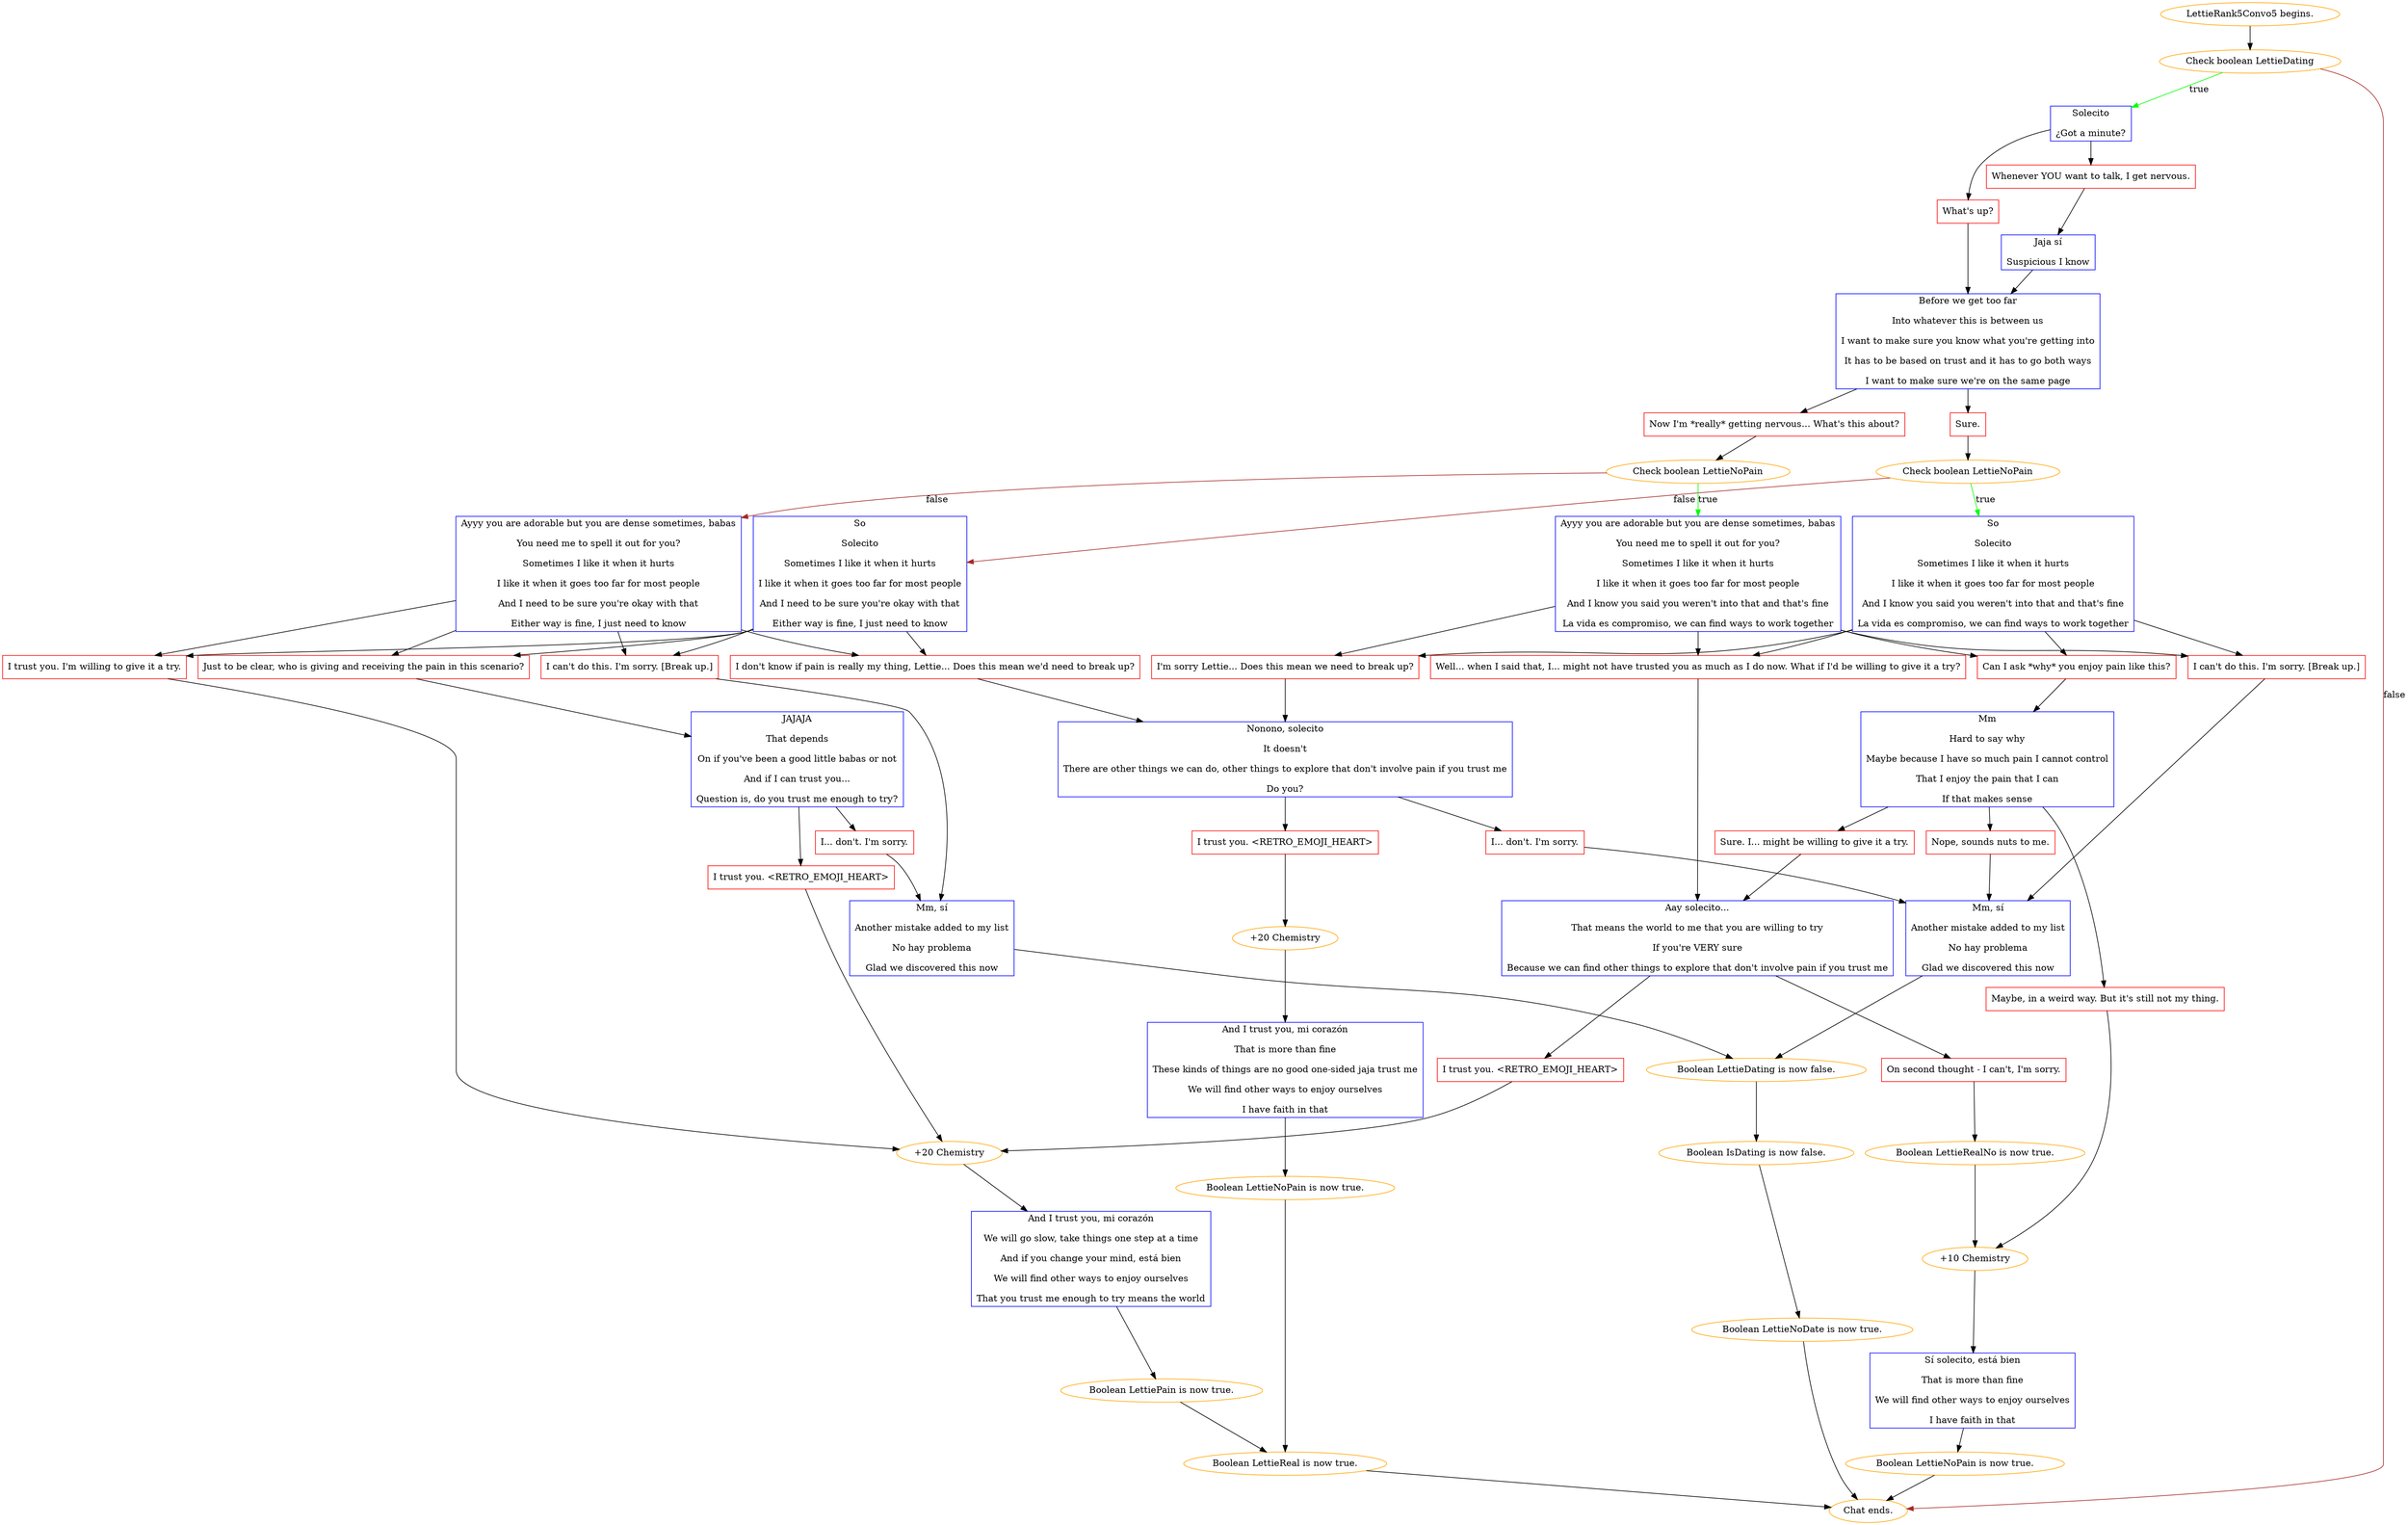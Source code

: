 digraph {
	"LettieRank5Convo5 begins." [color=orange];
		"LettieRank5Convo5 begins." -> 2190;
	2190 [label="Check boolean LettieDating",color=orange];
		2190 -> 2192 [label=true,color=green];
		2190 -> "Chat ends." [label=false,color=brown];
	2192 [label="Solecito
¿Got a minute?",shape=box,color=blue];
		2192 -> 2193;
		2192 -> 2194;
	"Chat ends." [color=orange];
	2193 [label="What's up?",shape=box,color=red];
		2193 -> 2196;
	2194 [label="Whenever YOU want to talk, I get nervous.",shape=box,color=red];
		2194 -> 2195;
	2196 [label="Before we get too far
Into whatever this is between us
I want to make sure you know what you're getting into
It has to be based on trust and it has to go both ways
I want to make sure we're on the same page",shape=box,color=blue];
		2196 -> 2197;
		2196 -> 2198;
	2195 [label="Jaja sí
Suspicious I know",shape=box,color=blue];
		2195 -> 2196;
	2197 [label="Sure.",shape=box,color=red];
		2197 -> 2201;
	2198 [label="Now I'm *really* getting nervous... What's this about?",shape=box,color=red];
		2198 -> 2199;
	2201 [label="Check boolean LettieNoPain",color=orange];
		2201 -> 2202 [label=true,color=green];
		2201 -> 2200 [label=false,color=brown];
	2199 [label="Check boolean LettieNoPain",color=orange];
		2199 -> 2203 [label=true,color=green];
		2199 -> 2204 [label=false,color=brown];
	2202 [label="So
Solecito
Sometimes I like it when it hurts
I like it when it goes too far for most people
And I know you said you weren't into that and that's fine
La vida es compromiso, we can find ways to work together",shape=box,color=blue];
		2202 -> 2209;
		2202 -> 2210;
		2202 -> 2212;
		2202 -> 2213;
	2200 [label="So
Solecito
Sometimes I like it when it hurts
I like it when it goes too far for most people
And I need to be sure you're okay with that
Either way is fine, I just need to know",shape=box,color=blue];
		2200 -> 2205;
		2200 -> 2206;
		2200 -> 2207;
		2200 -> 2208;
	2203 [label="Ayyy you are adorable but you are dense sometimes, babas
You need me to spell it out for you?
Sometimes I like it when it hurts
I like it when it goes too far for most people
And I know you said you weren't into that and that's fine
La vida es compromiso, we can find ways to work together",shape=box,color=blue];
		2203 -> 2209;
		2203 -> 2210;
		2203 -> 2212;
		2203 -> 2213;
	2204 [label="Ayyy you are adorable but you are dense sometimes, babas
You need me to spell it out for you?
Sometimes I like it when it hurts
I like it when it goes too far for most people
And I need to be sure you're okay with that
Either way is fine, I just need to know",shape=box,color=blue];
		2204 -> 2205;
		2204 -> 2206;
		2204 -> 2207;
		2204 -> 2208;
	2209 [label="I'm sorry Lettie... Does this mean we need to break up?",shape=box,color=red];
		2209 -> 2214;
	2210 [label="Well... when I said that, I... might not have trusted you as much as I do now. What if I'd be willing to give it a try?",shape=box,color=red];
		2210 -> 2238;
	2212 [label="Can I ask *why* you enjoy pain like this?",shape=box,color=red];
		2212 -> 2215;
	2213 [label="I can't do this. I'm sorry. [Break up.]",shape=box,color=red];
		2213 -> 2237;
	2205 [label="I can't do this. I'm sorry. [Break up.]",shape=box,color=red];
		2205 -> 2218;
	2206 [label="Just to be clear, who is giving and receiving the pain in this scenario?",shape=box,color=red];
		2206 -> 2211;
	2207 [label="I trust you. I'm willing to give it a try.",shape=box,color=red];
		2207 -> 2249;
	2208 [label="I don't know if pain is really my thing, Lettie... Does this mean we'd need to break up?",shape=box,color=red];
		2208 -> 2214;
	2214 [label="Nonono, solecito
It doesn't
There are other things we can do, other things to explore that don't involve pain if you trust me
Do you?",shape=box,color=blue];
		2214 -> 2224;
		2214 -> 2225;
	2238 [label="Aay solecito...
That means the world to me that you are willing to try
If you're VERY sure
Because we can find other things to explore that don't involve pain if you trust me",shape=box,color=blue];
		2238 -> 2239;
		2238 -> 2240;
	2215 [label="Mm
Hard to say why
Maybe because I have so much pain I cannot control
That I enjoy the pain that I can
If that makes sense",shape=box,color=blue];
		2215 -> 2226;
		2215 -> 2228;
		2215 -> 2227;
	2237 [label="Mm, sí
Another mistake added to my list
No hay problema
Glad we discovered this now",shape=box,color=blue];
		2237 -> "/EE/Types/Engine/ResetBooleanDialogueNode:LettieDating:/EE/Types/Engine/ResetBooleanDialogueNode:IsDating:/EE/Types/Engine/SetBooleanDialogueNode:LettieNoDate:Chat ends.";
	2218 [label="Mm, sí
Another mistake added to my list
No hay problema
Glad we discovered this now",shape=box,color=blue];
		2218 -> "/EE/Types/Engine/ResetBooleanDialogueNode:LettieDating:/EE/Types/Engine/ResetBooleanDialogueNode:IsDating:/EE/Types/Engine/SetBooleanDialogueNode:LettieNoDate:Chat ends.";
	2211 [label="JAJAJA
That depends
On if you've been a good little babas or not
And if I can trust you...
Question is, do you trust me enough to try?",shape=box,color=blue];
		2211 -> 2217;
		2211 -> 2216;
	2249 [label="+20 Chemistry",color=orange];
		2249 -> 2246;
	2224 [label="I trust you. <RETRO_EMOJI_HEART>",shape=box,color=red];
		2224 -> 2231;
	2225 [label="I... don't. I'm sorry.",shape=box,color=red];
		2225 -> 2237;
	2239 [label="I trust you. <RETRO_EMOJI_HEART>",shape=box,color=red];
		2239 -> 2249;
	2240 [label="On second thought - I can't, I'm sorry.",shape=box,color=red];
		2240 -> "/EE/Types/Engine/SetBooleanDialogueNode:LettieRealNo:2244";
	2226 [label="Sure. I... might be willing to give it a try.",shape=box,color=red];
		2226 -> 2238;
	2228 [label="Maybe, in a weird way. But it's still not my thing.",shape=box,color=red];
		2228 -> 2244;
	2227 [label="Nope, sounds nuts to me.",shape=box,color=red];
		2227 -> 2237;
	"/EE/Types/Engine/ResetBooleanDialogueNode:LettieDating:/EE/Types/Engine/ResetBooleanDialogueNode:IsDating:/EE/Types/Engine/SetBooleanDialogueNode:LettieNoDate:Chat ends." [label="Boolean LettieDating is now false.",color=orange];
		"/EE/Types/Engine/ResetBooleanDialogueNode:LettieDating:/EE/Types/Engine/ResetBooleanDialogueNode:IsDating:/EE/Types/Engine/SetBooleanDialogueNode:LettieNoDate:Chat ends." -> "/EE/Types/Engine/ResetBooleanDialogueNode:IsDating:/EE/Types/Engine/SetBooleanDialogueNode:LettieNoDate:Chat ends.";
	2217 [label="I trust you. <RETRO_EMOJI_HEART>",shape=box,color=red];
		2217 -> 2249;
	2216 [label="I... don't. I'm sorry.",shape=box,color=red];
		2216 -> 2218;
	2246 [label="And I trust you, mi corazón
We will go slow, take things one step at a time
And if you change your mind, está bien
We will find other ways to enjoy ourselves
That you trust me enough to try means the world",shape=box,color=blue];
		2246 -> "/EE/Types/Engine/SetBooleanDialogueNode:LettiePain:/EE/Types/Engine/SetBooleanDialogueNode:LettieReal:Chat ends.";
	2231 [label="+20 Chemistry",color=orange];
		2231 -> 2223;
	"/EE/Types/Engine/SetBooleanDialogueNode:LettieRealNo:2244" [label="Boolean LettieRealNo is now true.",color=orange];
		"/EE/Types/Engine/SetBooleanDialogueNode:LettieRealNo:2244" -> 2244;
	2244 [label="+10 Chemistry",color=orange];
		2244 -> 2242;
	"/EE/Types/Engine/ResetBooleanDialogueNode:IsDating:/EE/Types/Engine/SetBooleanDialogueNode:LettieNoDate:Chat ends." [label="Boolean IsDating is now false.",color=orange];
		"/EE/Types/Engine/ResetBooleanDialogueNode:IsDating:/EE/Types/Engine/SetBooleanDialogueNode:LettieNoDate:Chat ends." -> "/EE/Types/Engine/SetBooleanDialogueNode:LettieNoDate:Chat ends.";
	"/EE/Types/Engine/SetBooleanDialogueNode:LettiePain:/EE/Types/Engine/SetBooleanDialogueNode:LettieReal:Chat ends." [label="Boolean LettiePain is now true.",color=orange];
		"/EE/Types/Engine/SetBooleanDialogueNode:LettiePain:/EE/Types/Engine/SetBooleanDialogueNode:LettieReal:Chat ends." -> "/EE/Types/Engine/SetBooleanDialogueNode:LettieReal:Chat ends.";
	2223 [label="And I trust you, mi corazón
That is more than fine
These kinds of things are no good one-sided jaja trust me
We will find other ways to enjoy ourselves
I have faith in that",shape=box,color=blue];
		2223 -> "/EE/Types/Engine/SetBooleanDialogueNode:LettieNoPain:/EE/Types/Engine/SetBooleanDialogueNode:LettieReal:Chat ends.";
	2242 [label="Sí solecito, está bien
That is more than fine
We will find other ways to enjoy ourselves
I have faith in that",shape=box,color=blue];
		2242 -> "/EE/Types/Engine/SetBooleanDialogueNode:LettieNoPain:Chat ends.";
	"/EE/Types/Engine/SetBooleanDialogueNode:LettieNoDate:Chat ends." [label="Boolean LettieNoDate is now true.",color=orange];
		"/EE/Types/Engine/SetBooleanDialogueNode:LettieNoDate:Chat ends." -> "Chat ends.";
	"/EE/Types/Engine/SetBooleanDialogueNode:LettieReal:Chat ends." [label="Boolean LettieReal is now true.",color=orange];
		"/EE/Types/Engine/SetBooleanDialogueNode:LettieReal:Chat ends." -> "Chat ends.";
	"/EE/Types/Engine/SetBooleanDialogueNode:LettieNoPain:/EE/Types/Engine/SetBooleanDialogueNode:LettieReal:Chat ends." [label="Boolean LettieNoPain is now true.",color=orange];
		"/EE/Types/Engine/SetBooleanDialogueNode:LettieNoPain:/EE/Types/Engine/SetBooleanDialogueNode:LettieReal:Chat ends." -> "/EE/Types/Engine/SetBooleanDialogueNode:LettieReal:Chat ends.";
	"/EE/Types/Engine/SetBooleanDialogueNode:LettieNoPain:Chat ends." [label="Boolean LettieNoPain is now true.",color=orange];
		"/EE/Types/Engine/SetBooleanDialogueNode:LettieNoPain:Chat ends." -> "Chat ends.";
}
